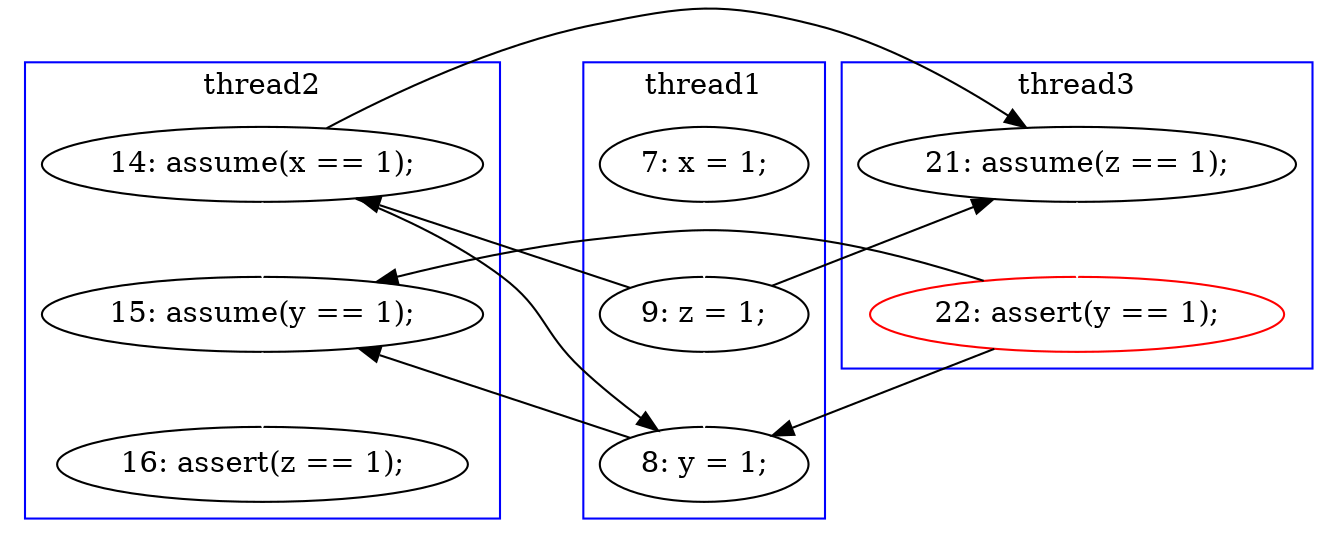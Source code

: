 digraph Counterexample {
	13 -> 18 [color = white, style = solid]
	13 -> 15 [color = black, style = solid, constraint = false]
	18 -> 23 [color = white, style = solid]
	10 -> 15 [color = black, style = solid, constraint = false]
	9 -> 10 [color = white, style = solid]
	10 -> 17 [color = white, style = solid]
	16 -> 17 [color = black, style = solid, constraint = false]
	16 -> 18 [color = black, style = solid, constraint = false]
	10 -> 13 [color = black, style = solid, constraint = false]
	17 -> 18 [color = black, style = solid, constraint = false]
	13 -> 17 [color = black, style = solid, constraint = false]
	15 -> 16 [color = white, style = solid]
	subgraph cluster1 {
		label = thread1
		color = blue
		17  [label = "8: y = 1;"]
		10  [label = "9: z = 1;"]
		9  [label = "7: x = 1;"]
	}
	subgraph cluster2 {
		label = thread2
		color = blue
		23  [label = "16: assert(z == 1);"]
		18  [label = "15: assume(y == 1);"]
		13  [label = "14: assume(x == 1);"]
	}
	subgraph cluster3 {
		label = thread3
		color = blue
		16  [label = "22: assert(y == 1);", color = red]
		15  [label = "21: assume(z == 1);"]
	}
}